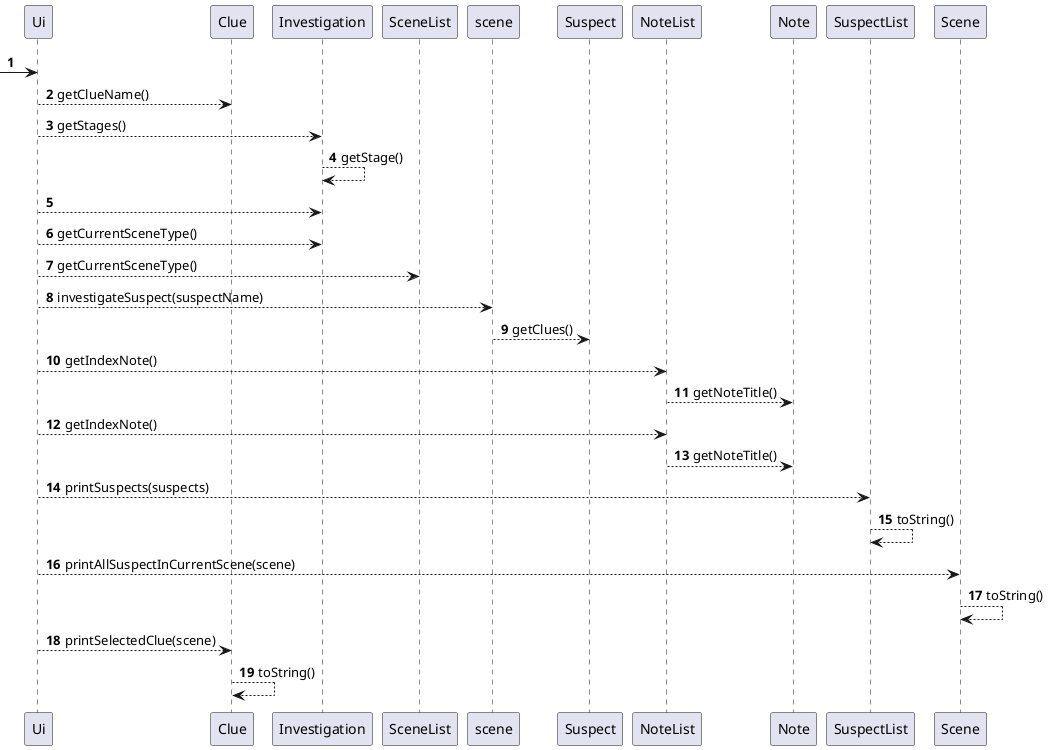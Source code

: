 @startuml
'https://plantuml.com/sequence-diagram

autonumber

 ->Ui:
Ui --> Clue:getClueName()
Ui --> Investigation : getStages()
Investigation --> Investigation:getStage()
Investigation <-- Ui
Ui --> Investigation:getCurrentSceneType()
Ui --> SceneList:getCurrentSceneType()
Ui --> scene:investigateSuspect(suspectName)
scene --> Suspect:getClues()
Ui --> NoteList:getIndexNote()
NoteList --> Note: getNoteTitle()
Ui --> NoteList:getIndexNote()
NoteList --> Note: getNoteTitle()

Ui --> SuspectList:printSuspects(suspects)
SuspectList --> SuspectList:toString()
Ui --> Scene:printAllSuspectInCurrentScene(scene)
Scene --> Scene: toString()
Ui --> Clue:printSelectedClue(scene)
Clue --> Clue: toString()




@enduml